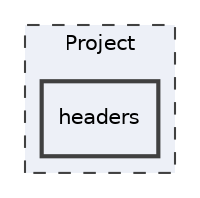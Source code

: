 digraph "Project/headers"
{
 // LATEX_PDF_SIZE
  edge [fontname="Helvetica",fontsize="10",labelfontname="Helvetica",labelfontsize="10"];
  node [fontname="Helvetica",fontsize="10",shape=record];
  compound=true
  subgraph clusterdir_ffd1f789ec7bd0a45fc6ad92579c5070 {
    graph [ bgcolor="#edf0f7", pencolor="grey25", style="filled,dashed,", label="Project", fontname="Helvetica", fontsize="10", URL="dir_ffd1f789ec7bd0a45fc6ad92579c5070.html"]
  dir_5d251f00a933f30e4c44eb11396ac747 [shape=box, label="headers", style="filled,bold,", fillcolor="#edf0f7", color="grey25", URL="dir_5d251f00a933f30e4c44eb11396ac747.html"];
  }
}

